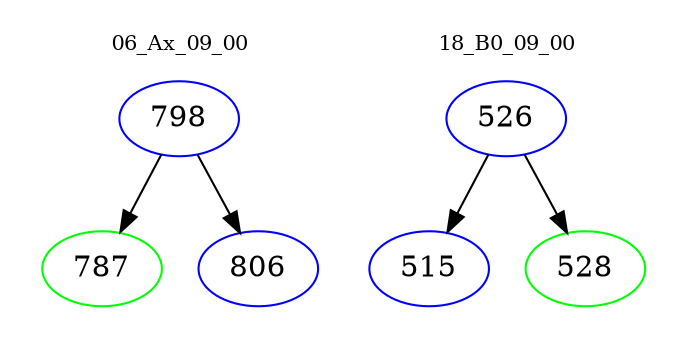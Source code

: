 digraph{
subgraph cluster_0 {
color = white
label = "06_Ax_09_00";
fontsize=10;
T0_798 [label="798", color="blue"]
T0_798 -> T0_787 [color="black"]
T0_787 [label="787", color="green"]
T0_798 -> T0_806 [color="black"]
T0_806 [label="806", color="blue"]
}
subgraph cluster_1 {
color = white
label = "18_B0_09_00";
fontsize=10;
T1_526 [label="526", color="blue"]
T1_526 -> T1_515 [color="black"]
T1_515 [label="515", color="blue"]
T1_526 -> T1_528 [color="black"]
T1_528 [label="528", color="green"]
}
}

